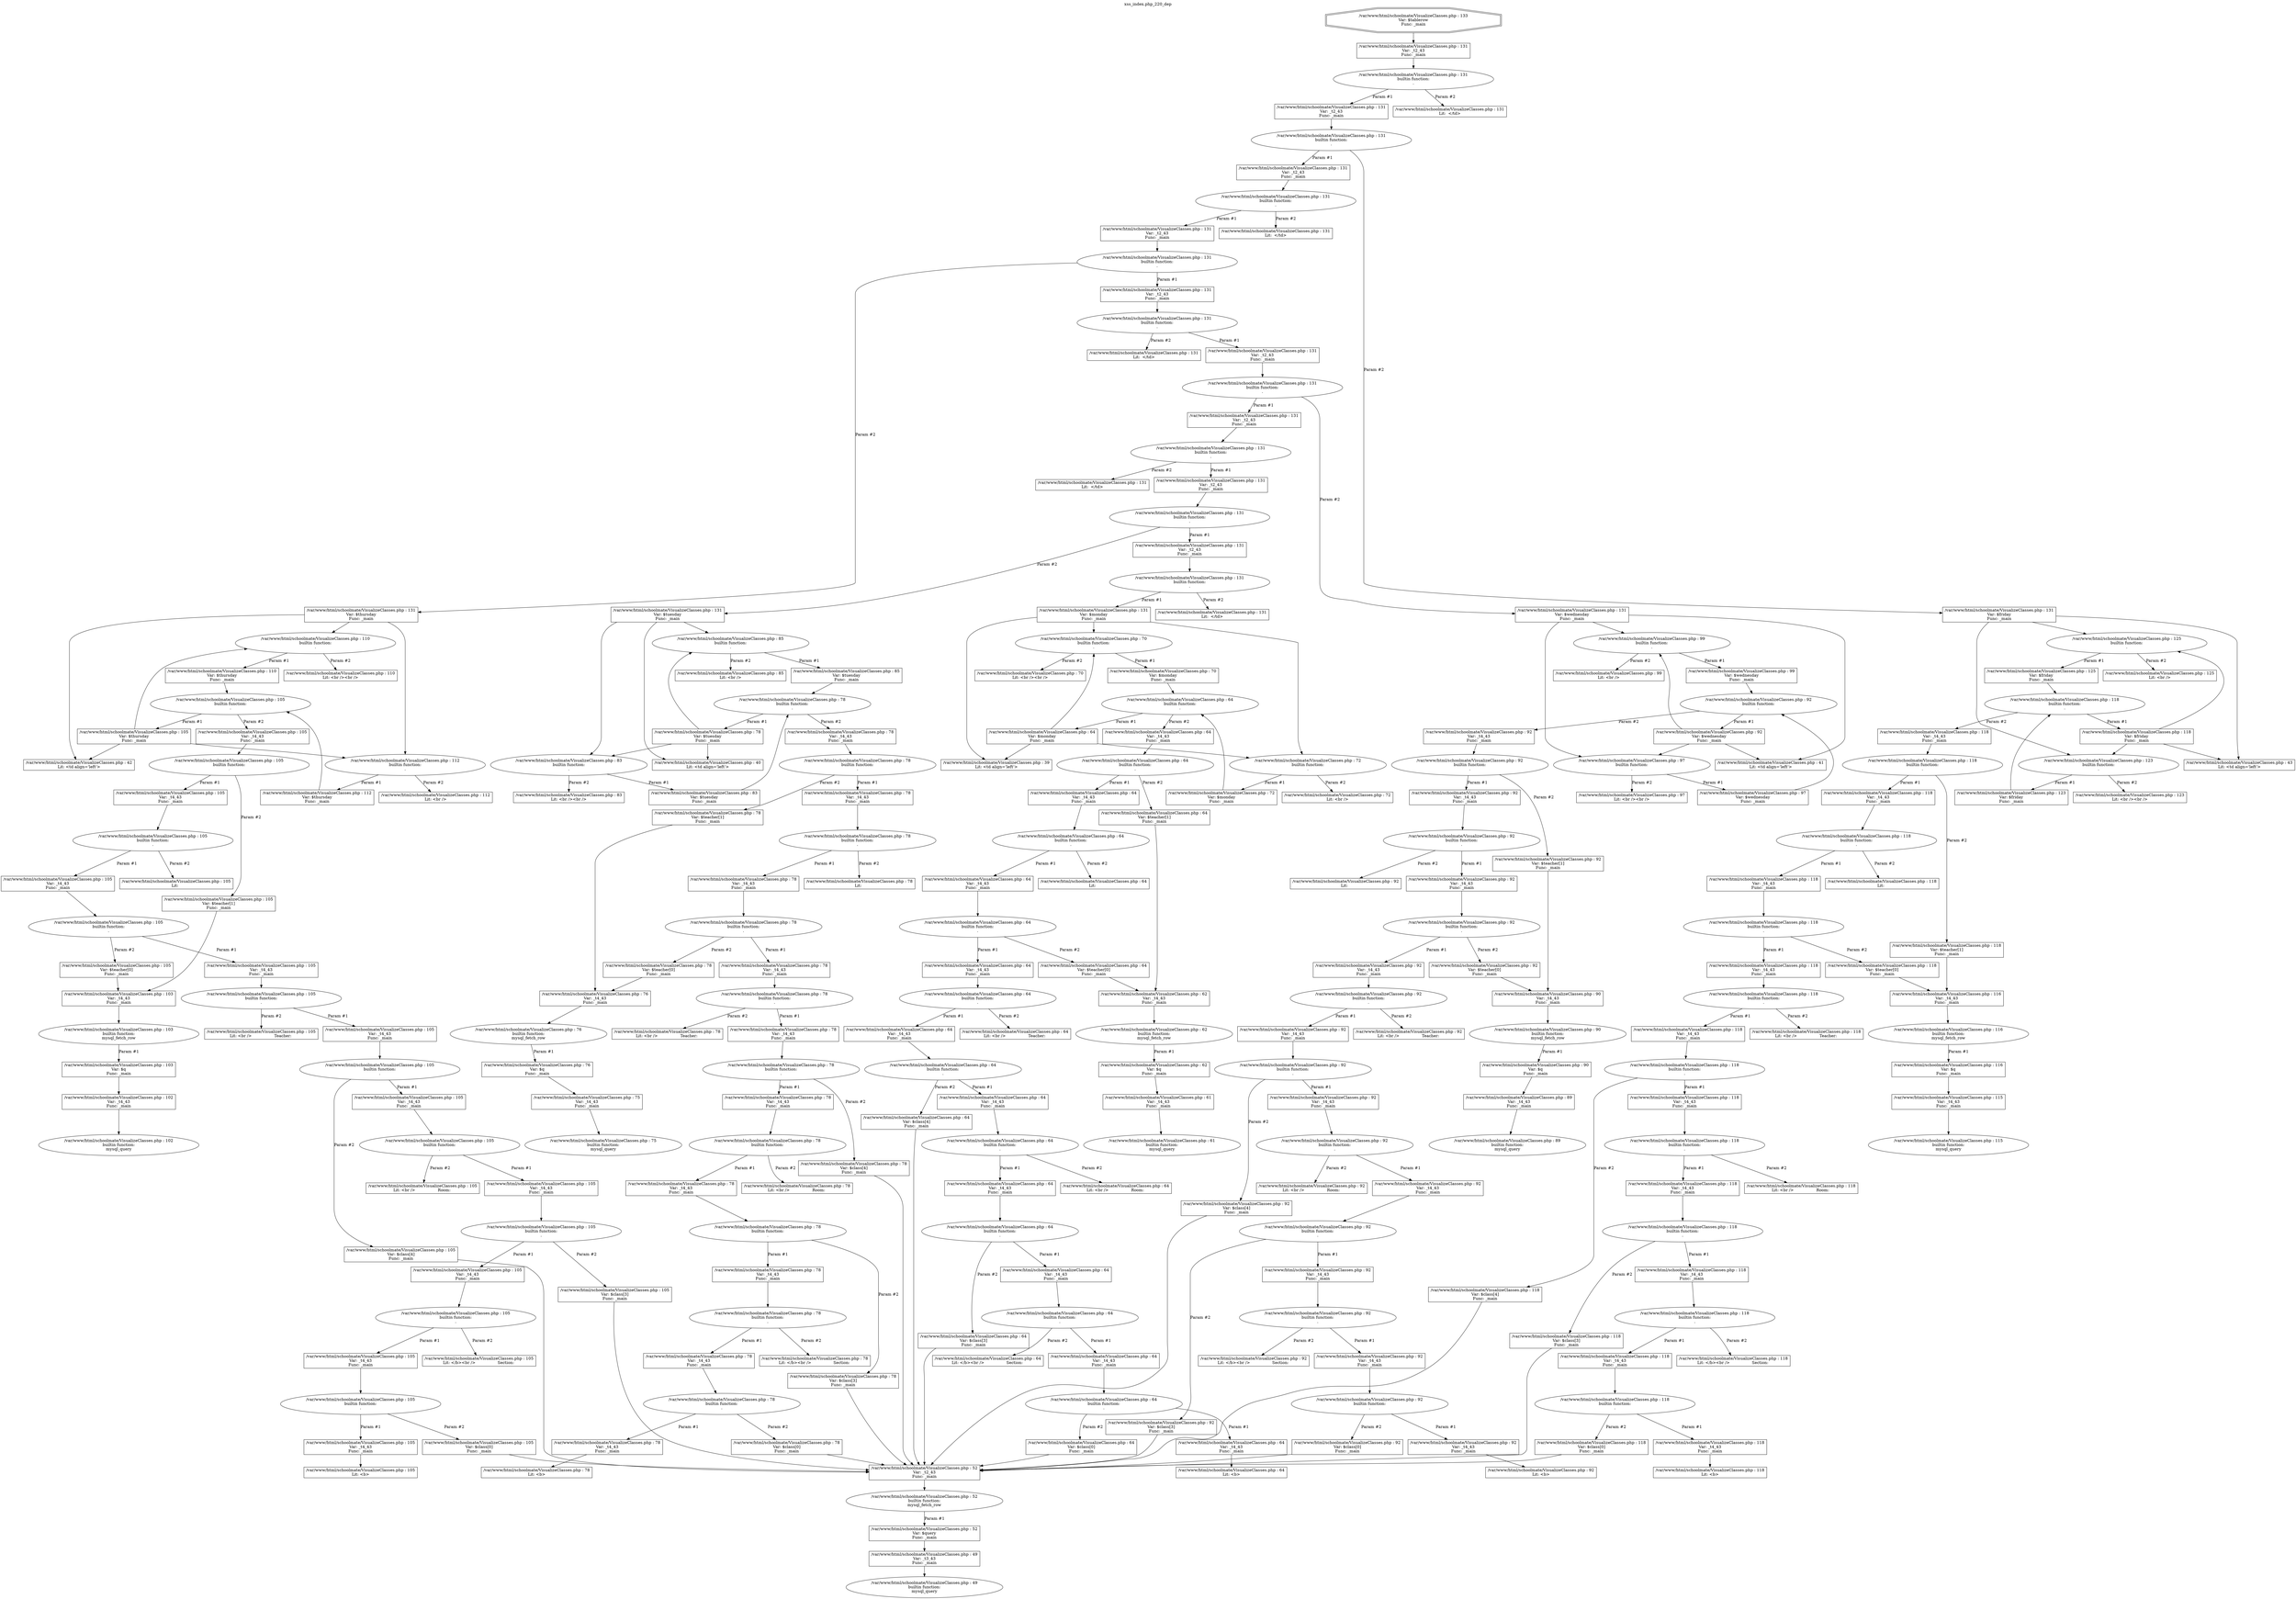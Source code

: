 digraph cfg {
  label="xss_index.php_220_dep";
  labelloc=t;
  n1 [shape=doubleoctagon, label="/var/www/html/schoolmate/VisualizeClasses.php : 133\nVar: $tablerow\nFunc: _main\n"];
  n2 [shape=box, label="/var/www/html/schoolmate/VisualizeClasses.php : 131\nVar: _t2_43\nFunc: _main\n"];
  n3 [shape=ellipse, label="/var/www/html/schoolmate/VisualizeClasses.php : 131\nbuiltin function:\n.\n"];
  n4 [shape=box, label="/var/www/html/schoolmate/VisualizeClasses.php : 131\nVar: _t2_43\nFunc: _main\n"];
  n5 [shape=ellipse, label="/var/www/html/schoolmate/VisualizeClasses.php : 131\nbuiltin function:\n.\n"];
  n6 [shape=box, label="/var/www/html/schoolmate/VisualizeClasses.php : 131\nVar: _t2_43\nFunc: _main\n"];
  n7 [shape=ellipse, label="/var/www/html/schoolmate/VisualizeClasses.php : 131\nbuiltin function:\n.\n"];
  n8 [shape=box, label="/var/www/html/schoolmate/VisualizeClasses.php : 131\nVar: _t2_43\nFunc: _main\n"];
  n9 [shape=ellipse, label="/var/www/html/schoolmate/VisualizeClasses.php : 131\nbuiltin function:\n.\n"];
  n10 [shape=box, label="/var/www/html/schoolmate/VisualizeClasses.php : 131\nVar: _t2_43\nFunc: _main\n"];
  n11 [shape=ellipse, label="/var/www/html/schoolmate/VisualizeClasses.php : 131\nbuiltin function:\n.\n"];
  n12 [shape=box, label="/var/www/html/schoolmate/VisualizeClasses.php : 131\nVar: _t2_43\nFunc: _main\n"];
  n13 [shape=ellipse, label="/var/www/html/schoolmate/VisualizeClasses.php : 131\nbuiltin function:\n.\n"];
  n14 [shape=box, label="/var/www/html/schoolmate/VisualizeClasses.php : 131\nVar: _t2_43\nFunc: _main\n"];
  n15 [shape=ellipse, label="/var/www/html/schoolmate/VisualizeClasses.php : 131\nbuiltin function:\n.\n"];
  n16 [shape=box, label="/var/www/html/schoolmate/VisualizeClasses.php : 131\nVar: _t2_43\nFunc: _main\n"];
  n17 [shape=ellipse, label="/var/www/html/schoolmate/VisualizeClasses.php : 131\nbuiltin function:\n.\n"];
  n18 [shape=box, label="/var/www/html/schoolmate/VisualizeClasses.php : 131\nVar: _t2_43\nFunc: _main\n"];
  n19 [shape=ellipse, label="/var/www/html/schoolmate/VisualizeClasses.php : 131\nbuiltin function:\n.\n"];
  n20 [shape=box, label="/var/www/html/schoolmate/VisualizeClasses.php : 131\nVar: $monday\nFunc: _main\n"];
  n21 [shape=ellipse, label="/var/www/html/schoolmate/VisualizeClasses.php : 70\nbuiltin function:\n.\n"];
  n22 [shape=box, label="/var/www/html/schoolmate/VisualizeClasses.php : 70\nVar: $monday\nFunc: _main\n"];
  n23 [shape=ellipse, label="/var/www/html/schoolmate/VisualizeClasses.php : 64\nbuiltin function:\n.\n"];
  n24 [shape=box, label="/var/www/html/schoolmate/VisualizeClasses.php : 64\nVar: $monday\nFunc: _main\n"];
  n25 [shape=box, label="/var/www/html/schoolmate/VisualizeClasses.php : 39\nLit: <td align='left'>\n"];
  n26 [shape=ellipse, label="/var/www/html/schoolmate/VisualizeClasses.php : 72\nbuiltin function:\n.\n"];
  n27 [shape=box, label="/var/www/html/schoolmate/VisualizeClasses.php : 72\nVar: $monday\nFunc: _main\n"];
  n28 [shape=box, label="/var/www/html/schoolmate/VisualizeClasses.php : 72\nLit: <br />\n"];
  n29 [shape=box, label="/var/www/html/schoolmate/VisualizeClasses.php : 64\nVar: _t4_43\nFunc: _main\n"];
  n30 [shape=ellipse, label="/var/www/html/schoolmate/VisualizeClasses.php : 64\nbuiltin function:\n.\n"];
  n31 [shape=box, label="/var/www/html/schoolmate/VisualizeClasses.php : 64\nVar: _t4_43\nFunc: _main\n"];
  n32 [shape=ellipse, label="/var/www/html/schoolmate/VisualizeClasses.php : 64\nbuiltin function:\n.\n"];
  n33 [shape=box, label="/var/www/html/schoolmate/VisualizeClasses.php : 64\nVar: _t4_43\nFunc: _main\n"];
  n34 [shape=ellipse, label="/var/www/html/schoolmate/VisualizeClasses.php : 64\nbuiltin function:\n.\n"];
  n35 [shape=box, label="/var/www/html/schoolmate/VisualizeClasses.php : 64\nVar: _t4_43\nFunc: _main\n"];
  n36 [shape=ellipse, label="/var/www/html/schoolmate/VisualizeClasses.php : 64\nbuiltin function:\n.\n"];
  n37 [shape=box, label="/var/www/html/schoolmate/VisualizeClasses.php : 64\nVar: _t4_43\nFunc: _main\n"];
  n38 [shape=ellipse, label="/var/www/html/schoolmate/VisualizeClasses.php : 64\nbuiltin function:\n.\n"];
  n39 [shape=box, label="/var/www/html/schoolmate/VisualizeClasses.php : 64\nVar: _t4_43\nFunc: _main\n"];
  n40 [shape=ellipse, label="/var/www/html/schoolmate/VisualizeClasses.php : 64\nbuiltin function:\n.\n"];
  n41 [shape=box, label="/var/www/html/schoolmate/VisualizeClasses.php : 64\nVar: _t4_43\nFunc: _main\n"];
  n42 [shape=ellipse, label="/var/www/html/schoolmate/VisualizeClasses.php : 64\nbuiltin function:\n.\n"];
  n43 [shape=box, label="/var/www/html/schoolmate/VisualizeClasses.php : 64\nVar: _t4_43\nFunc: _main\n"];
  n44 [shape=ellipse, label="/var/www/html/schoolmate/VisualizeClasses.php : 64\nbuiltin function:\n.\n"];
  n45 [shape=box, label="/var/www/html/schoolmate/VisualizeClasses.php : 64\nVar: _t4_43\nFunc: _main\n"];
  n46 [shape=ellipse, label="/var/www/html/schoolmate/VisualizeClasses.php : 64\nbuiltin function:\n.\n"];
  n47 [shape=box, label="/var/www/html/schoolmate/VisualizeClasses.php : 64\nVar: _t4_43\nFunc: _main\n"];
  n48 [shape=box, label="/var/www/html/schoolmate/VisualizeClasses.php : 64\nLit: <b>\n"];
  n49 [shape=box, label="/var/www/html/schoolmate/VisualizeClasses.php : 64\nVar: $class[0]\nFunc: _main\n"];
  n50 [shape=box, label="/var/www/html/schoolmate/VisualizeClasses.php : 52\nVar: _t2_43\nFunc: _main\n"];
  n51 [shape=ellipse, label="/var/www/html/schoolmate/VisualizeClasses.php : 52\nbuiltin function:\nmysql_fetch_row\n"];
  n52 [shape=box, label="/var/www/html/schoolmate/VisualizeClasses.php : 52\nVar: $query\nFunc: _main\n"];
  n53 [shape=box, label="/var/www/html/schoolmate/VisualizeClasses.php : 49\nVar: _t3_43\nFunc: _main\n"];
  n54 [shape=ellipse, label="/var/www/html/schoolmate/VisualizeClasses.php : 49\nbuiltin function:\nmysql_query\n"];
  n55 [shape=box, label="/var/www/html/schoolmate/VisualizeClasses.php : 64\nLit: </b><br />		   Section: \n"];
  n56 [shape=box, label="/var/www/html/schoolmate/VisualizeClasses.php : 64\nVar: $class[3]\nFunc: _main\n"];
  n57 [shape=box, label="/var/www/html/schoolmate/VisualizeClasses.php : 64\nLit: <br />		   Room: \n"];
  n58 [shape=box, label="/var/www/html/schoolmate/VisualizeClasses.php : 64\nVar: $class[4]\nFunc: _main\n"];
  n59 [shape=box, label="/var/www/html/schoolmate/VisualizeClasses.php : 64\nLit: <br />		   Teacher: \n"];
  n60 [shape=box, label="/var/www/html/schoolmate/VisualizeClasses.php : 64\nVar: $teacher[0]\nFunc: _main\n"];
  n61 [shape=box, label="/var/www/html/schoolmate/VisualizeClasses.php : 62\nVar: _t4_43\nFunc: _main\n"];
  n62 [shape=ellipse, label="/var/www/html/schoolmate/VisualizeClasses.php : 62\nbuiltin function:\nmysql_fetch_row\n"];
  n63 [shape=box, label="/var/www/html/schoolmate/VisualizeClasses.php : 62\nVar: $q\nFunc: _main\n"];
  n64 [shape=box, label="/var/www/html/schoolmate/VisualizeClasses.php : 61\nVar: _t4_43\nFunc: _main\n"];
  n65 [shape=ellipse, label="/var/www/html/schoolmate/VisualizeClasses.php : 61\nbuiltin function:\nmysql_query\n"];
  n66 [shape=box, label="/var/www/html/schoolmate/VisualizeClasses.php : 64\nLit:  \n"];
  n67 [shape=box, label="/var/www/html/schoolmate/VisualizeClasses.php : 64\nVar: $teacher[1]\nFunc: _main\n"];
  n68 [shape=box, label="/var/www/html/schoolmate/VisualizeClasses.php : 70\nLit: <br /><br />\n"];
  n69 [shape=box, label="/var/www/html/schoolmate/VisualizeClasses.php : 131\nLit: &nbsp;</td>\n"];
  n70 [shape=box, label="/var/www/html/schoolmate/VisualizeClasses.php : 131\nVar: $tuesday\nFunc: _main\n"];
  n71 [shape=ellipse, label="/var/www/html/schoolmate/VisualizeClasses.php : 85\nbuiltin function:\n.\n"];
  n72 [shape=box, label="/var/www/html/schoolmate/VisualizeClasses.php : 85\nVar: $tuesday\nFunc: _main\n"];
  n73 [shape=ellipse, label="/var/www/html/schoolmate/VisualizeClasses.php : 78\nbuiltin function:\n.\n"];
  n74 [shape=box, label="/var/www/html/schoolmate/VisualizeClasses.php : 78\nVar: $tuesday\nFunc: _main\n"];
  n75 [shape=box, label="/var/www/html/schoolmate/VisualizeClasses.php : 40\nLit: <td align='left'>\n"];
  n76 [shape=ellipse, label="/var/www/html/schoolmate/VisualizeClasses.php : 83\nbuiltin function:\n.\n"];
  n77 [shape=box, label="/var/www/html/schoolmate/VisualizeClasses.php : 83\nVar: $tuesday\nFunc: _main\n"];
  n78 [shape=box, label="/var/www/html/schoolmate/VisualizeClasses.php : 83\nLit: <br /><br />\n"];
  n79 [shape=box, label="/var/www/html/schoolmate/VisualizeClasses.php : 78\nVar: _t4_43\nFunc: _main\n"];
  n80 [shape=ellipse, label="/var/www/html/schoolmate/VisualizeClasses.php : 78\nbuiltin function:\n.\n"];
  n81 [shape=box, label="/var/www/html/schoolmate/VisualizeClasses.php : 78\nVar: _t4_43\nFunc: _main\n"];
  n82 [shape=ellipse, label="/var/www/html/schoolmate/VisualizeClasses.php : 78\nbuiltin function:\n.\n"];
  n83 [shape=box, label="/var/www/html/schoolmate/VisualizeClasses.php : 78\nVar: _t4_43\nFunc: _main\n"];
  n84 [shape=ellipse, label="/var/www/html/schoolmate/VisualizeClasses.php : 78\nbuiltin function:\n.\n"];
  n85 [shape=box, label="/var/www/html/schoolmate/VisualizeClasses.php : 78\nVar: _t4_43\nFunc: _main\n"];
  n86 [shape=ellipse, label="/var/www/html/schoolmate/VisualizeClasses.php : 78\nbuiltin function:\n.\n"];
  n87 [shape=box, label="/var/www/html/schoolmate/VisualizeClasses.php : 78\nVar: _t4_43\nFunc: _main\n"];
  n88 [shape=ellipse, label="/var/www/html/schoolmate/VisualizeClasses.php : 78\nbuiltin function:\n.\n"];
  n89 [shape=box, label="/var/www/html/schoolmate/VisualizeClasses.php : 78\nVar: _t4_43\nFunc: _main\n"];
  n90 [shape=ellipse, label="/var/www/html/schoolmate/VisualizeClasses.php : 78\nbuiltin function:\n.\n"];
  n91 [shape=box, label="/var/www/html/schoolmate/VisualizeClasses.php : 78\nVar: _t4_43\nFunc: _main\n"];
  n92 [shape=ellipse, label="/var/www/html/schoolmate/VisualizeClasses.php : 78\nbuiltin function:\n.\n"];
  n93 [shape=box, label="/var/www/html/schoolmate/VisualizeClasses.php : 78\nVar: _t4_43\nFunc: _main\n"];
  n94 [shape=ellipse, label="/var/www/html/schoolmate/VisualizeClasses.php : 78\nbuiltin function:\n.\n"];
  n95 [shape=box, label="/var/www/html/schoolmate/VisualizeClasses.php : 78\nVar: _t4_43\nFunc: _main\n"];
  n96 [shape=ellipse, label="/var/www/html/schoolmate/VisualizeClasses.php : 78\nbuiltin function:\n.\n"];
  n97 [shape=box, label="/var/www/html/schoolmate/VisualizeClasses.php : 78\nVar: _t4_43\nFunc: _main\n"];
  n98 [shape=box, label="/var/www/html/schoolmate/VisualizeClasses.php : 78\nLit: <b>\n"];
  n99 [shape=box, label="/var/www/html/schoolmate/VisualizeClasses.php : 78\nVar: $class[0]\nFunc: _main\n"];
  n100 [shape=box, label="/var/www/html/schoolmate/VisualizeClasses.php : 78\nLit: </b><br />		   Section: \n"];
  n101 [shape=box, label="/var/www/html/schoolmate/VisualizeClasses.php : 78\nVar: $class[3]\nFunc: _main\n"];
  n102 [shape=box, label="/var/www/html/schoolmate/VisualizeClasses.php : 78\nLit: <br />		   Room: \n"];
  n103 [shape=box, label="/var/www/html/schoolmate/VisualizeClasses.php : 78\nVar: $class[4]\nFunc: _main\n"];
  n104 [shape=box, label="/var/www/html/schoolmate/VisualizeClasses.php : 78\nLit: <br />		   Teacher: \n"];
  n105 [shape=box, label="/var/www/html/schoolmate/VisualizeClasses.php : 78\nVar: $teacher[0]\nFunc: _main\n"];
  n106 [shape=box, label="/var/www/html/schoolmate/VisualizeClasses.php : 76\nVar: _t4_43\nFunc: _main\n"];
  n107 [shape=ellipse, label="/var/www/html/schoolmate/VisualizeClasses.php : 76\nbuiltin function:\nmysql_fetch_row\n"];
  n108 [shape=box, label="/var/www/html/schoolmate/VisualizeClasses.php : 76\nVar: $q\nFunc: _main\n"];
  n109 [shape=box, label="/var/www/html/schoolmate/VisualizeClasses.php : 75\nVar: _t4_43\nFunc: _main\n"];
  n110 [shape=ellipse, label="/var/www/html/schoolmate/VisualizeClasses.php : 75\nbuiltin function:\nmysql_query\n"];
  n111 [shape=box, label="/var/www/html/schoolmate/VisualizeClasses.php : 78\nLit:  \n"];
  n112 [shape=box, label="/var/www/html/schoolmate/VisualizeClasses.php : 78\nVar: $teacher[1]\nFunc: _main\n"];
  n113 [shape=box, label="/var/www/html/schoolmate/VisualizeClasses.php : 85\nLit: <br />\n"];
  n114 [shape=box, label="/var/www/html/schoolmate/VisualizeClasses.php : 131\nLit: &nbsp;</td>\n"];
  n115 [shape=box, label="/var/www/html/schoolmate/VisualizeClasses.php : 131\nVar: $wednesday\nFunc: _main\n"];
  n116 [shape=box, label="/var/www/html/schoolmate/VisualizeClasses.php : 41\nLit: <td align='left'>\n"];
  n117 [shape=ellipse, label="/var/www/html/schoolmate/VisualizeClasses.php : 99\nbuiltin function:\n.\n"];
  n118 [shape=box, label="/var/www/html/schoolmate/VisualizeClasses.php : 99\nVar: $wednesday\nFunc: _main\n"];
  n119 [shape=ellipse, label="/var/www/html/schoolmate/VisualizeClasses.php : 92\nbuiltin function:\n.\n"];
  n120 [shape=box, label="/var/www/html/schoolmate/VisualizeClasses.php : 92\nVar: $wednesday\nFunc: _main\n"];
  n121 [shape=ellipse, label="/var/www/html/schoolmate/VisualizeClasses.php : 97\nbuiltin function:\n.\n"];
  n122 [shape=box, label="/var/www/html/schoolmate/VisualizeClasses.php : 97\nVar: $wednesday\nFunc: _main\n"];
  n123 [shape=box, label="/var/www/html/schoolmate/VisualizeClasses.php : 97\nLit: <br /><br />\n"];
  n124 [shape=box, label="/var/www/html/schoolmate/VisualizeClasses.php : 92\nVar: _t4_43\nFunc: _main\n"];
  n125 [shape=ellipse, label="/var/www/html/schoolmate/VisualizeClasses.php : 92\nbuiltin function:\n.\n"];
  n126 [shape=box, label="/var/www/html/schoolmate/VisualizeClasses.php : 92\nVar: _t4_43\nFunc: _main\n"];
  n127 [shape=ellipse, label="/var/www/html/schoolmate/VisualizeClasses.php : 92\nbuiltin function:\n.\n"];
  n128 [shape=box, label="/var/www/html/schoolmate/VisualizeClasses.php : 92\nVar: _t4_43\nFunc: _main\n"];
  n129 [shape=ellipse, label="/var/www/html/schoolmate/VisualizeClasses.php : 92\nbuiltin function:\n.\n"];
  n130 [shape=box, label="/var/www/html/schoolmate/VisualizeClasses.php : 92\nVar: _t4_43\nFunc: _main\n"];
  n131 [shape=ellipse, label="/var/www/html/schoolmate/VisualizeClasses.php : 92\nbuiltin function:\n.\n"];
  n132 [shape=box, label="/var/www/html/schoolmate/VisualizeClasses.php : 92\nVar: _t4_43\nFunc: _main\n"];
  n133 [shape=ellipse, label="/var/www/html/schoolmate/VisualizeClasses.php : 92\nbuiltin function:\n.\n"];
  n134 [shape=box, label="/var/www/html/schoolmate/VisualizeClasses.php : 92\nVar: _t4_43\nFunc: _main\n"];
  n135 [shape=ellipse, label="/var/www/html/schoolmate/VisualizeClasses.php : 92\nbuiltin function:\n.\n"];
  n136 [shape=box, label="/var/www/html/schoolmate/VisualizeClasses.php : 92\nVar: _t4_43\nFunc: _main\n"];
  n137 [shape=ellipse, label="/var/www/html/schoolmate/VisualizeClasses.php : 92\nbuiltin function:\n.\n"];
  n138 [shape=box, label="/var/www/html/schoolmate/VisualizeClasses.php : 92\nVar: _t4_43\nFunc: _main\n"];
  n139 [shape=ellipse, label="/var/www/html/schoolmate/VisualizeClasses.php : 92\nbuiltin function:\n.\n"];
  n140 [shape=box, label="/var/www/html/schoolmate/VisualizeClasses.php : 92\nVar: _t4_43\nFunc: _main\n"];
  n141 [shape=ellipse, label="/var/www/html/schoolmate/VisualizeClasses.php : 92\nbuiltin function:\n.\n"];
  n142 [shape=box, label="/var/www/html/schoolmate/VisualizeClasses.php : 92\nVar: _t4_43\nFunc: _main\n"];
  n143 [shape=box, label="/var/www/html/schoolmate/VisualizeClasses.php : 92\nLit: <b>\n"];
  n144 [shape=box, label="/var/www/html/schoolmate/VisualizeClasses.php : 92\nVar: $class[0]\nFunc: _main\n"];
  n145 [shape=box, label="/var/www/html/schoolmate/VisualizeClasses.php : 92\nLit: </b><br />		   Section: \n"];
  n146 [shape=box, label="/var/www/html/schoolmate/VisualizeClasses.php : 92\nVar: $class[3]\nFunc: _main\n"];
  n147 [shape=box, label="/var/www/html/schoolmate/VisualizeClasses.php : 92\nLit: <br />		   Room: \n"];
  n148 [shape=box, label="/var/www/html/schoolmate/VisualizeClasses.php : 92\nVar: $class[4]\nFunc: _main\n"];
  n149 [shape=box, label="/var/www/html/schoolmate/VisualizeClasses.php : 92\nLit: <br />		   Teacher: \n"];
  n150 [shape=box, label="/var/www/html/schoolmate/VisualizeClasses.php : 92\nVar: $teacher[0]\nFunc: _main\n"];
  n151 [shape=box, label="/var/www/html/schoolmate/VisualizeClasses.php : 90\nVar: _t4_43\nFunc: _main\n"];
  n152 [shape=ellipse, label="/var/www/html/schoolmate/VisualizeClasses.php : 90\nbuiltin function:\nmysql_fetch_row\n"];
  n153 [shape=box, label="/var/www/html/schoolmate/VisualizeClasses.php : 90\nVar: $q\nFunc: _main\n"];
  n154 [shape=box, label="/var/www/html/schoolmate/VisualizeClasses.php : 89\nVar: _t4_43\nFunc: _main\n"];
  n155 [shape=ellipse, label="/var/www/html/schoolmate/VisualizeClasses.php : 89\nbuiltin function:\nmysql_query\n"];
  n156 [shape=box, label="/var/www/html/schoolmate/VisualizeClasses.php : 92\nLit:  \n"];
  n157 [shape=box, label="/var/www/html/schoolmate/VisualizeClasses.php : 92\nVar: $teacher[1]\nFunc: _main\n"];
  n158 [shape=box, label="/var/www/html/schoolmate/VisualizeClasses.php : 99\nLit: <br />\n"];
  n159 [shape=box, label="/var/www/html/schoolmate/VisualizeClasses.php : 131\nLit: &nbsp;</td>\n"];
  n160 [shape=box, label="/var/www/html/schoolmate/VisualizeClasses.php : 131\nVar: $thursday\nFunc: _main\n"];
  n161 [shape=ellipse, label="/var/www/html/schoolmate/VisualizeClasses.php : 110\nbuiltin function:\n.\n"];
  n162 [shape=box, label="/var/www/html/schoolmate/VisualizeClasses.php : 110\nVar: $thursday\nFunc: _main\n"];
  n163 [shape=ellipse, label="/var/www/html/schoolmate/VisualizeClasses.php : 105\nbuiltin function:\n.\n"];
  n164 [shape=box, label="/var/www/html/schoolmate/VisualizeClasses.php : 105\nVar: $thursday\nFunc: _main\n"];
  n165 [shape=ellipse, label="/var/www/html/schoolmate/VisualizeClasses.php : 112\nbuiltin function:\n.\n"];
  n166 [shape=box, label="/var/www/html/schoolmate/VisualizeClasses.php : 112\nVar: $thursday\nFunc: _main\n"];
  n167 [shape=box, label="/var/www/html/schoolmate/VisualizeClasses.php : 112\nLit: <br />\n"];
  n168 [shape=box, label="/var/www/html/schoolmate/VisualizeClasses.php : 42\nLit: <td align='left'>\n"];
  n169 [shape=box, label="/var/www/html/schoolmate/VisualizeClasses.php : 105\nVar: _t4_43\nFunc: _main\n"];
  n170 [shape=ellipse, label="/var/www/html/schoolmate/VisualizeClasses.php : 105\nbuiltin function:\n.\n"];
  n171 [shape=box, label="/var/www/html/schoolmate/VisualizeClasses.php : 105\nVar: _t4_43\nFunc: _main\n"];
  n172 [shape=ellipse, label="/var/www/html/schoolmate/VisualizeClasses.php : 105\nbuiltin function:\n.\n"];
  n173 [shape=box, label="/var/www/html/schoolmate/VisualizeClasses.php : 105\nVar: _t4_43\nFunc: _main\n"];
  n174 [shape=ellipse, label="/var/www/html/schoolmate/VisualizeClasses.php : 105\nbuiltin function:\n.\n"];
  n175 [shape=box, label="/var/www/html/schoolmate/VisualizeClasses.php : 105\nVar: _t4_43\nFunc: _main\n"];
  n176 [shape=ellipse, label="/var/www/html/schoolmate/VisualizeClasses.php : 105\nbuiltin function:\n.\n"];
  n177 [shape=box, label="/var/www/html/schoolmate/VisualizeClasses.php : 105\nVar: _t4_43\nFunc: _main\n"];
  n178 [shape=ellipse, label="/var/www/html/schoolmate/VisualizeClasses.php : 105\nbuiltin function:\n.\n"];
  n179 [shape=box, label="/var/www/html/schoolmate/VisualizeClasses.php : 105\nVar: _t4_43\nFunc: _main\n"];
  n180 [shape=ellipse, label="/var/www/html/schoolmate/VisualizeClasses.php : 105\nbuiltin function:\n.\n"];
  n181 [shape=box, label="/var/www/html/schoolmate/VisualizeClasses.php : 105\nVar: _t4_43\nFunc: _main\n"];
  n182 [shape=ellipse, label="/var/www/html/schoolmate/VisualizeClasses.php : 105\nbuiltin function:\n.\n"];
  n183 [shape=box, label="/var/www/html/schoolmate/VisualizeClasses.php : 105\nVar: _t4_43\nFunc: _main\n"];
  n184 [shape=ellipse, label="/var/www/html/schoolmate/VisualizeClasses.php : 105\nbuiltin function:\n.\n"];
  n185 [shape=box, label="/var/www/html/schoolmate/VisualizeClasses.php : 105\nVar: _t4_43\nFunc: _main\n"];
  n186 [shape=ellipse, label="/var/www/html/schoolmate/VisualizeClasses.php : 105\nbuiltin function:\n.\n"];
  n187 [shape=box, label="/var/www/html/schoolmate/VisualizeClasses.php : 105\nVar: _t4_43\nFunc: _main\n"];
  n188 [shape=box, label="/var/www/html/schoolmate/VisualizeClasses.php : 105\nLit: <b>\n"];
  n189 [shape=box, label="/var/www/html/schoolmate/VisualizeClasses.php : 105\nVar: $class[0]\nFunc: _main\n"];
  n190 [shape=box, label="/var/www/html/schoolmate/VisualizeClasses.php : 105\nLit: </b><br />		   Section: \n"];
  n191 [shape=box, label="/var/www/html/schoolmate/VisualizeClasses.php : 105\nVar: $class[3]\nFunc: _main\n"];
  n192 [shape=box, label="/var/www/html/schoolmate/VisualizeClasses.php : 105\nLit: <br />		   Room: \n"];
  n193 [shape=box, label="/var/www/html/schoolmate/VisualizeClasses.php : 105\nVar: $class[4]\nFunc: _main\n"];
  n194 [shape=box, label="/var/www/html/schoolmate/VisualizeClasses.php : 105\nLit: <br />		   Teacher: \n"];
  n195 [shape=box, label="/var/www/html/schoolmate/VisualizeClasses.php : 105\nVar: $teacher[0]\nFunc: _main\n"];
  n196 [shape=box, label="/var/www/html/schoolmate/VisualizeClasses.php : 103\nVar: _t4_43\nFunc: _main\n"];
  n197 [shape=ellipse, label="/var/www/html/schoolmate/VisualizeClasses.php : 103\nbuiltin function:\nmysql_fetch_row\n"];
  n198 [shape=box, label="/var/www/html/schoolmate/VisualizeClasses.php : 103\nVar: $q\nFunc: _main\n"];
  n199 [shape=box, label="/var/www/html/schoolmate/VisualizeClasses.php : 102\nVar: _t4_43\nFunc: _main\n"];
  n200 [shape=ellipse, label="/var/www/html/schoolmate/VisualizeClasses.php : 102\nbuiltin function:\nmysql_query\n"];
  n201 [shape=box, label="/var/www/html/schoolmate/VisualizeClasses.php : 105\nLit:  \n"];
  n202 [shape=box, label="/var/www/html/schoolmate/VisualizeClasses.php : 105\nVar: $teacher[1]\nFunc: _main\n"];
  n203 [shape=box, label="/var/www/html/schoolmate/VisualizeClasses.php : 110\nLit: <br /><br />\n"];
  n204 [shape=box, label="/var/www/html/schoolmate/VisualizeClasses.php : 131\nLit: &nbsp;</td>\n"];
  n205 [shape=box, label="/var/www/html/schoolmate/VisualizeClasses.php : 131\nVar: $friday\nFunc: _main\n"];
  n206 [shape=ellipse, label="/var/www/html/schoolmate/VisualizeClasses.php : 125\nbuiltin function:\n.\n"];
  n207 [shape=box, label="/var/www/html/schoolmate/VisualizeClasses.php : 125\nVar: $friday\nFunc: _main\n"];
  n208 [shape=ellipse, label="/var/www/html/schoolmate/VisualizeClasses.php : 118\nbuiltin function:\n.\n"];
  n209 [shape=box, label="/var/www/html/schoolmate/VisualizeClasses.php : 118\nVar: $friday\nFunc: _main\n"];
  n210 [shape=ellipse, label="/var/www/html/schoolmate/VisualizeClasses.php : 123\nbuiltin function:\n.\n"];
  n211 [shape=box, label="/var/www/html/schoolmate/VisualizeClasses.php : 123\nVar: $friday\nFunc: _main\n"];
  n212 [shape=box, label="/var/www/html/schoolmate/VisualizeClasses.php : 123\nLit: <br /><br />\n"];
  n213 [shape=box, label="/var/www/html/schoolmate/VisualizeClasses.php : 43\nLit: <td align='left'>\n"];
  n214 [shape=box, label="/var/www/html/schoolmate/VisualizeClasses.php : 118\nVar: _t4_43\nFunc: _main\n"];
  n215 [shape=ellipse, label="/var/www/html/schoolmate/VisualizeClasses.php : 118\nbuiltin function:\n.\n"];
  n216 [shape=box, label="/var/www/html/schoolmate/VisualizeClasses.php : 118\nVar: _t4_43\nFunc: _main\n"];
  n217 [shape=ellipse, label="/var/www/html/schoolmate/VisualizeClasses.php : 118\nbuiltin function:\n.\n"];
  n218 [shape=box, label="/var/www/html/schoolmate/VisualizeClasses.php : 118\nVar: _t4_43\nFunc: _main\n"];
  n219 [shape=ellipse, label="/var/www/html/schoolmate/VisualizeClasses.php : 118\nbuiltin function:\n.\n"];
  n220 [shape=box, label="/var/www/html/schoolmate/VisualizeClasses.php : 118\nVar: _t4_43\nFunc: _main\n"];
  n221 [shape=ellipse, label="/var/www/html/schoolmate/VisualizeClasses.php : 118\nbuiltin function:\n.\n"];
  n222 [shape=box, label="/var/www/html/schoolmate/VisualizeClasses.php : 118\nVar: _t4_43\nFunc: _main\n"];
  n223 [shape=ellipse, label="/var/www/html/schoolmate/VisualizeClasses.php : 118\nbuiltin function:\n.\n"];
  n224 [shape=box, label="/var/www/html/schoolmate/VisualizeClasses.php : 118\nVar: _t4_43\nFunc: _main\n"];
  n225 [shape=ellipse, label="/var/www/html/schoolmate/VisualizeClasses.php : 118\nbuiltin function:\n.\n"];
  n226 [shape=box, label="/var/www/html/schoolmate/VisualizeClasses.php : 118\nVar: _t4_43\nFunc: _main\n"];
  n227 [shape=ellipse, label="/var/www/html/schoolmate/VisualizeClasses.php : 118\nbuiltin function:\n.\n"];
  n228 [shape=box, label="/var/www/html/schoolmate/VisualizeClasses.php : 118\nVar: _t4_43\nFunc: _main\n"];
  n229 [shape=ellipse, label="/var/www/html/schoolmate/VisualizeClasses.php : 118\nbuiltin function:\n.\n"];
  n230 [shape=box, label="/var/www/html/schoolmate/VisualizeClasses.php : 118\nVar: _t4_43\nFunc: _main\n"];
  n231 [shape=ellipse, label="/var/www/html/schoolmate/VisualizeClasses.php : 118\nbuiltin function:\n.\n"];
  n232 [shape=box, label="/var/www/html/schoolmate/VisualizeClasses.php : 118\nVar: _t4_43\nFunc: _main\n"];
  n233 [shape=box, label="/var/www/html/schoolmate/VisualizeClasses.php : 118\nLit: <b>\n"];
  n234 [shape=box, label="/var/www/html/schoolmate/VisualizeClasses.php : 118\nVar: $class[0]\nFunc: _main\n"];
  n235 [shape=box, label="/var/www/html/schoolmate/VisualizeClasses.php : 118\nLit: </b><br />		   Section: \n"];
  n236 [shape=box, label="/var/www/html/schoolmate/VisualizeClasses.php : 118\nVar: $class[3]\nFunc: _main\n"];
  n237 [shape=box, label="/var/www/html/schoolmate/VisualizeClasses.php : 118\nLit: <br />		   Room: \n"];
  n238 [shape=box, label="/var/www/html/schoolmate/VisualizeClasses.php : 118\nVar: $class[4]\nFunc: _main\n"];
  n239 [shape=box, label="/var/www/html/schoolmate/VisualizeClasses.php : 118\nLit: <br />		   Teacher: \n"];
  n240 [shape=box, label="/var/www/html/schoolmate/VisualizeClasses.php : 118\nVar: $teacher[0]\nFunc: _main\n"];
  n241 [shape=box, label="/var/www/html/schoolmate/VisualizeClasses.php : 116\nVar: _t4_43\nFunc: _main\n"];
  n242 [shape=ellipse, label="/var/www/html/schoolmate/VisualizeClasses.php : 116\nbuiltin function:\nmysql_fetch_row\n"];
  n243 [shape=box, label="/var/www/html/schoolmate/VisualizeClasses.php : 116\nVar: $q\nFunc: _main\n"];
  n244 [shape=box, label="/var/www/html/schoolmate/VisualizeClasses.php : 115\nVar: _t4_43\nFunc: _main\n"];
  n245 [shape=ellipse, label="/var/www/html/schoolmate/VisualizeClasses.php : 115\nbuiltin function:\nmysql_query\n"];
  n246 [shape=box, label="/var/www/html/schoolmate/VisualizeClasses.php : 118\nLit:  \n"];
  n247 [shape=box, label="/var/www/html/schoolmate/VisualizeClasses.php : 118\nVar: $teacher[1]\nFunc: _main\n"];
  n248 [shape=box, label="/var/www/html/schoolmate/VisualizeClasses.php : 125\nLit: <br />\n"];
  n249 [shape=box, label="/var/www/html/schoolmate/VisualizeClasses.php : 131\nLit: &nbsp;</td>\n"];
  n2 -> n3;
  n4 -> n5;
  n6 -> n7;
  n8 -> n9;
  n10 -> n11;
  n12 -> n13;
  n14 -> n15;
  n16 -> n17;
  n18 -> n19;
  n20 -> n21;
  n20 -> n25;
  n20 -> n26;
  n22 -> n23;
  n24 -> n21;
  n24 -> n25;
  n24 -> n26;
  n27 -> n23;
  n26 -> n27[label="Param #1"];
  n26 -> n28[label="Param #2"];
  n23 -> n24[label="Param #1"];
  n23 -> n29[label="Param #2"];
  n29 -> n30;
  n31 -> n32;
  n33 -> n34;
  n35 -> n36;
  n37 -> n38;
  n39 -> n40;
  n41 -> n42;
  n43 -> n44;
  n45 -> n46;
  n47 -> n48;
  n46 -> n47[label="Param #1"];
  n46 -> n49[label="Param #2"];
  n50 -> n51;
  n53 -> n54;
  n52 -> n53;
  n51 -> n52[label="Param #1"];
  n49 -> n50;
  n44 -> n45[label="Param #1"];
  n44 -> n55[label="Param #2"];
  n42 -> n43[label="Param #1"];
  n42 -> n56[label="Param #2"];
  n56 -> n50;
  n40 -> n41[label="Param #1"];
  n40 -> n57[label="Param #2"];
  n38 -> n39[label="Param #1"];
  n38 -> n58[label="Param #2"];
  n58 -> n50;
  n36 -> n37[label="Param #1"];
  n36 -> n59[label="Param #2"];
  n34 -> n35[label="Param #1"];
  n34 -> n60[label="Param #2"];
  n61 -> n62;
  n64 -> n65;
  n63 -> n64;
  n62 -> n63[label="Param #1"];
  n60 -> n61;
  n32 -> n33[label="Param #1"];
  n32 -> n66[label="Param #2"];
  n30 -> n31[label="Param #1"];
  n30 -> n67[label="Param #2"];
  n67 -> n61;
  n21 -> n22[label="Param #1"];
  n21 -> n68[label="Param #2"];
  n19 -> n20[label="Param #1"];
  n19 -> n69[label="Param #2"];
  n17 -> n18[label="Param #1"];
  n17 -> n70[label="Param #2"];
  n70 -> n71;
  n70 -> n75;
  n70 -> n76;
  n72 -> n73;
  n74 -> n71;
  n74 -> n75;
  n74 -> n76;
  n77 -> n73;
  n76 -> n77[label="Param #1"];
  n76 -> n78[label="Param #2"];
  n73 -> n74[label="Param #1"];
  n73 -> n79[label="Param #2"];
  n79 -> n80;
  n81 -> n82;
  n83 -> n84;
  n85 -> n86;
  n87 -> n88;
  n89 -> n90;
  n91 -> n92;
  n93 -> n94;
  n95 -> n96;
  n97 -> n98;
  n96 -> n97[label="Param #1"];
  n96 -> n99[label="Param #2"];
  n99 -> n50;
  n94 -> n95[label="Param #1"];
  n94 -> n100[label="Param #2"];
  n92 -> n93[label="Param #1"];
  n92 -> n101[label="Param #2"];
  n101 -> n50;
  n90 -> n91[label="Param #1"];
  n90 -> n102[label="Param #2"];
  n88 -> n89[label="Param #1"];
  n88 -> n103[label="Param #2"];
  n103 -> n50;
  n86 -> n87[label="Param #1"];
  n86 -> n104[label="Param #2"];
  n84 -> n85[label="Param #1"];
  n84 -> n105[label="Param #2"];
  n106 -> n107;
  n109 -> n110;
  n108 -> n109;
  n107 -> n108[label="Param #1"];
  n105 -> n106;
  n82 -> n83[label="Param #1"];
  n82 -> n111[label="Param #2"];
  n80 -> n81[label="Param #1"];
  n80 -> n112[label="Param #2"];
  n112 -> n106;
  n71 -> n72[label="Param #1"];
  n71 -> n113[label="Param #2"];
  n15 -> n16[label="Param #1"];
  n15 -> n114[label="Param #2"];
  n13 -> n14[label="Param #1"];
  n13 -> n115[label="Param #2"];
  n115 -> n116;
  n115 -> n117;
  n115 -> n121;
  n118 -> n119;
  n120 -> n116;
  n120 -> n117;
  n120 -> n121;
  n122 -> n119;
  n121 -> n122[label="Param #1"];
  n121 -> n123[label="Param #2"];
  n119 -> n120[label="Param #1"];
  n119 -> n124[label="Param #2"];
  n124 -> n125;
  n126 -> n127;
  n128 -> n129;
  n130 -> n131;
  n132 -> n133;
  n134 -> n135;
  n136 -> n137;
  n138 -> n139;
  n140 -> n141;
  n142 -> n143;
  n141 -> n142[label="Param #1"];
  n141 -> n144[label="Param #2"];
  n144 -> n50;
  n139 -> n140[label="Param #1"];
  n139 -> n145[label="Param #2"];
  n137 -> n138[label="Param #1"];
  n137 -> n146[label="Param #2"];
  n146 -> n50;
  n135 -> n136[label="Param #1"];
  n135 -> n147[label="Param #2"];
  n133 -> n134[label="Param #1"];
  n133 -> n148[label="Param #2"];
  n148 -> n50;
  n131 -> n132[label="Param #1"];
  n131 -> n149[label="Param #2"];
  n129 -> n130[label="Param #1"];
  n129 -> n150[label="Param #2"];
  n151 -> n152;
  n154 -> n155;
  n153 -> n154;
  n152 -> n153[label="Param #1"];
  n150 -> n151;
  n127 -> n128[label="Param #1"];
  n127 -> n156[label="Param #2"];
  n125 -> n126[label="Param #1"];
  n125 -> n157[label="Param #2"];
  n157 -> n151;
  n117 -> n118[label="Param #1"];
  n117 -> n158[label="Param #2"];
  n11 -> n12[label="Param #1"];
  n11 -> n159[label="Param #2"];
  n9 -> n10[label="Param #1"];
  n9 -> n160[label="Param #2"];
  n160 -> n161;
  n160 -> n165;
  n160 -> n168;
  n162 -> n163;
  n164 -> n161;
  n164 -> n165;
  n164 -> n168;
  n166 -> n163;
  n165 -> n166[label="Param #1"];
  n165 -> n167[label="Param #2"];
  n163 -> n164[label="Param #1"];
  n163 -> n169[label="Param #2"];
  n169 -> n170;
  n171 -> n172;
  n173 -> n174;
  n175 -> n176;
  n177 -> n178;
  n179 -> n180;
  n181 -> n182;
  n183 -> n184;
  n185 -> n186;
  n187 -> n188;
  n186 -> n187[label="Param #1"];
  n186 -> n189[label="Param #2"];
  n189 -> n50;
  n184 -> n185[label="Param #1"];
  n184 -> n190[label="Param #2"];
  n182 -> n183[label="Param #1"];
  n182 -> n191[label="Param #2"];
  n191 -> n50;
  n180 -> n181[label="Param #1"];
  n180 -> n192[label="Param #2"];
  n178 -> n179[label="Param #1"];
  n178 -> n193[label="Param #2"];
  n193 -> n50;
  n176 -> n177[label="Param #1"];
  n176 -> n194[label="Param #2"];
  n174 -> n175[label="Param #1"];
  n174 -> n195[label="Param #2"];
  n196 -> n197;
  n199 -> n200;
  n198 -> n199;
  n197 -> n198[label="Param #1"];
  n195 -> n196;
  n172 -> n173[label="Param #1"];
  n172 -> n201[label="Param #2"];
  n170 -> n171[label="Param #1"];
  n170 -> n202[label="Param #2"];
  n202 -> n196;
  n161 -> n162[label="Param #1"];
  n161 -> n203[label="Param #2"];
  n7 -> n8[label="Param #1"];
  n7 -> n204[label="Param #2"];
  n5 -> n6[label="Param #1"];
  n5 -> n205[label="Param #2"];
  n205 -> n206;
  n205 -> n210;
  n205 -> n213;
  n207 -> n208;
  n209 -> n206;
  n209 -> n210;
  n209 -> n213;
  n211 -> n208;
  n210 -> n211[label="Param #1"];
  n210 -> n212[label="Param #2"];
  n208 -> n209[label="Param #1"];
  n208 -> n214[label="Param #2"];
  n214 -> n215;
  n216 -> n217;
  n218 -> n219;
  n220 -> n221;
  n222 -> n223;
  n224 -> n225;
  n226 -> n227;
  n228 -> n229;
  n230 -> n231;
  n232 -> n233;
  n231 -> n232[label="Param #1"];
  n231 -> n234[label="Param #2"];
  n234 -> n50;
  n229 -> n230[label="Param #1"];
  n229 -> n235[label="Param #2"];
  n227 -> n228[label="Param #1"];
  n227 -> n236[label="Param #2"];
  n236 -> n50;
  n225 -> n226[label="Param #1"];
  n225 -> n237[label="Param #2"];
  n223 -> n224[label="Param #1"];
  n223 -> n238[label="Param #2"];
  n238 -> n50;
  n221 -> n222[label="Param #1"];
  n221 -> n239[label="Param #2"];
  n219 -> n220[label="Param #1"];
  n219 -> n240[label="Param #2"];
  n241 -> n242;
  n244 -> n245;
  n243 -> n244;
  n242 -> n243[label="Param #1"];
  n240 -> n241;
  n217 -> n218[label="Param #1"];
  n217 -> n246[label="Param #2"];
  n215 -> n216[label="Param #1"];
  n215 -> n247[label="Param #2"];
  n247 -> n241;
  n206 -> n207[label="Param #1"];
  n206 -> n248[label="Param #2"];
  n3 -> n4[label="Param #1"];
  n3 -> n249[label="Param #2"];
  n1 -> n2;
}
